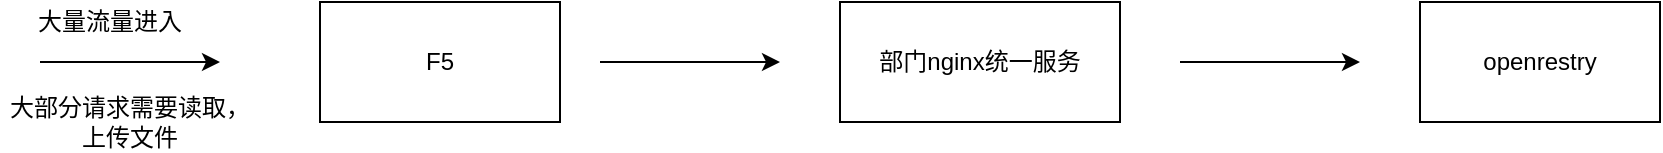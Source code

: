 <mxfile version="13.1.2" type="github">
  <diagram id="L1MS9s3SexZVEdTnPubB" name="Page-1">
    <mxGraphModel dx="1725" dy="591" grid="1" gridSize="10" guides="1" tooltips="1" connect="1" arrows="1" fold="1" page="1" pageScale="1" pageWidth="827" pageHeight="1169" math="0" shadow="0">
      <root>
        <mxCell id="0" />
        <mxCell id="1" parent="0" />
        <mxCell id="f7azGS1R2URvzf0obb4X-1" value="F5" style="rounded=0;whiteSpace=wrap;html=1;" vertex="1" parent="1">
          <mxGeometry x="110" y="200" width="120" height="60" as="geometry" />
        </mxCell>
        <mxCell id="f7azGS1R2URvzf0obb4X-2" value="部门nginx统一服务" style="rounded=0;whiteSpace=wrap;html=1;" vertex="1" parent="1">
          <mxGeometry x="370" y="200" width="140" height="60" as="geometry" />
        </mxCell>
        <mxCell id="f7azGS1R2URvzf0obb4X-3" value="openrestry" style="rounded=0;whiteSpace=wrap;html=1;" vertex="1" parent="1">
          <mxGeometry x="660" y="200" width="120" height="60" as="geometry" />
        </mxCell>
        <mxCell id="f7azGS1R2URvzf0obb4X-4" value="" style="endArrow=classic;html=1;" edge="1" parent="1">
          <mxGeometry width="50" height="50" relative="1" as="geometry">
            <mxPoint x="-30" y="230" as="sourcePoint" />
            <mxPoint x="60" y="230" as="targetPoint" />
          </mxGeometry>
        </mxCell>
        <mxCell id="f7azGS1R2URvzf0obb4X-5" value="" style="endArrow=classic;html=1;" edge="1" parent="1">
          <mxGeometry width="50" height="50" relative="1" as="geometry">
            <mxPoint x="250" y="230" as="sourcePoint" />
            <mxPoint x="340" y="230" as="targetPoint" />
          </mxGeometry>
        </mxCell>
        <mxCell id="f7azGS1R2URvzf0obb4X-6" value="" style="endArrow=classic;html=1;" edge="1" parent="1">
          <mxGeometry width="50" height="50" relative="1" as="geometry">
            <mxPoint x="540" y="230" as="sourcePoint" />
            <mxPoint x="630" y="230" as="targetPoint" />
          </mxGeometry>
        </mxCell>
        <mxCell id="f7azGS1R2URvzf0obb4X-7" value="大量流量进入" style="text;html=1;strokeColor=none;fillColor=none;align=center;verticalAlign=middle;whiteSpace=wrap;rounded=0;" vertex="1" parent="1">
          <mxGeometry x="-40" y="200" width="90" height="20" as="geometry" />
        </mxCell>
        <mxCell id="f7azGS1R2URvzf0obb4X-8" value="大部分请求需要读取，上传文件" style="text;html=1;strokeColor=none;fillColor=none;align=center;verticalAlign=middle;whiteSpace=wrap;rounded=0;" vertex="1" parent="1">
          <mxGeometry x="-50" y="250" width="130" height="20" as="geometry" />
        </mxCell>
      </root>
    </mxGraphModel>
  </diagram>
</mxfile>
